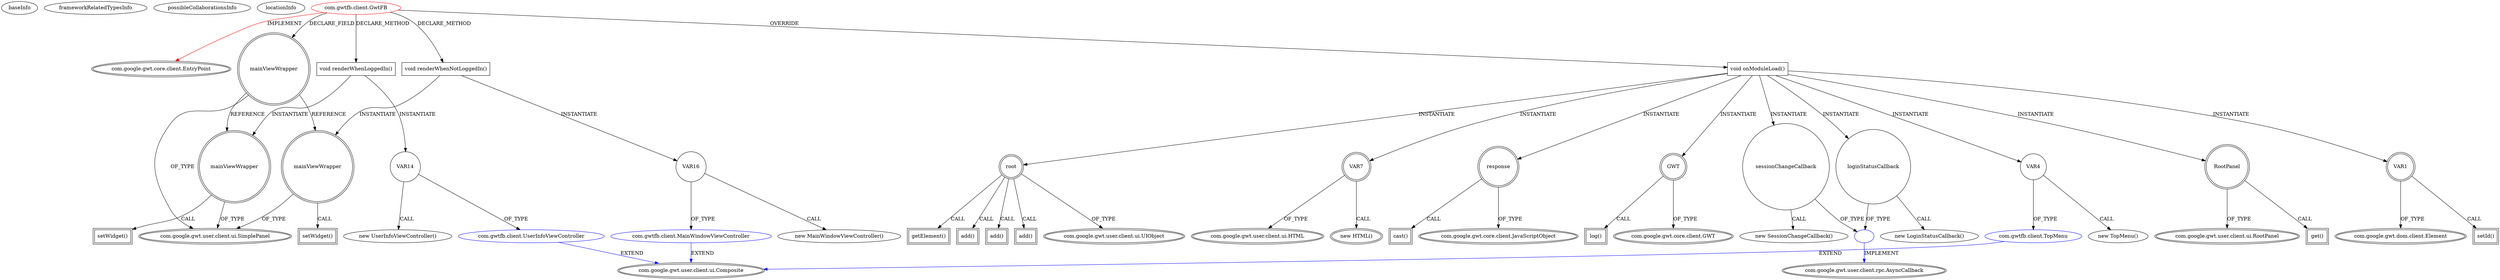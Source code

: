 digraph {
baseInfo[graphId=4134,category="extension_graph",isAnonymous=false,possibleRelation=true]
frameworkRelatedTypesInfo[0="com.google.gwt.core.client.EntryPoint"]
possibleCollaborationsInfo[0="4134~OVERRIDING_METHOD_DECLARATION-INSTANTIATION-~com.google.gwt.core.client.EntryPoint ~com.google.gwt.user.client.ui.Composite ~false~false",1="4134~OVERRIDING_METHOD_DECLARATION-INSTANTIATION-OVERRIDING_METHOD_DECLARATION-INSTANTIATION-~com.google.gwt.core.client.EntryPoint ~com.google.gwt.user.client.rpc.AsyncCallback ~false~false",2="4134~CLIENT_METHOD_DECLARATION-INSTANTIATION-~com.google.gwt.core.client.EntryPoint ~com.google.gwt.user.client.ui.Composite ~false~false"]
locationInfo[projectName="neilsh-gwtfb",filePath="/neilsh-gwtfb/gwtfb-master/GwtFB/src/com/gwtfb/client/GwtFB.java",contextSignature="GwtFB",graphId="4134"]
0[label="com.gwtfb.client.GwtFB",vertexType="ROOT_CLIENT_CLASS_DECLARATION",isFrameworkType=false,color=red]
1[label="com.google.gwt.core.client.EntryPoint",vertexType="FRAMEWORK_INTERFACE_TYPE",isFrameworkType=true,peripheries=2]
2[label="mainViewWrapper",vertexType="FIELD_DECLARATION",isFrameworkType=true,peripheries=2,shape=circle]
3[label="com.google.gwt.user.client.ui.SimplePanel",vertexType="FRAMEWORK_CLASS_TYPE",isFrameworkType=true,peripheries=2]
4[label="void onModuleLoad()",vertexType="OVERRIDING_METHOD_DECLARATION",isFrameworkType=false,shape=box]
5[label="RootPanel",vertexType="VARIABLE_EXPRESION",isFrameworkType=true,peripheries=2,shape=circle]
7[label="com.google.gwt.user.client.ui.RootPanel",vertexType="FRAMEWORK_CLASS_TYPE",isFrameworkType=true,peripheries=2]
6[label="get()",vertexType="INSIDE_CALL",isFrameworkType=true,peripheries=2,shape=box]
8[label="VAR1",vertexType="VARIABLE_EXPRESION",isFrameworkType=true,peripheries=2,shape=circle]
10[label="com.google.gwt.dom.client.Element",vertexType="FRAMEWORK_CLASS_TYPE",isFrameworkType=true,peripheries=2]
9[label="setId()",vertexType="INSIDE_CALL",isFrameworkType=true,peripheries=2,shape=box]
11[label="root",vertexType="VARIABLE_EXPRESION",isFrameworkType=true,peripheries=2,shape=circle]
13[label="com.google.gwt.user.client.ui.UIObject",vertexType="FRAMEWORK_CLASS_TYPE",isFrameworkType=true,peripheries=2]
12[label="getElement()",vertexType="INSIDE_CALL",isFrameworkType=true,peripheries=2,shape=box]
15[label="add()",vertexType="INSIDE_CALL",isFrameworkType=true,peripheries=2,shape=box]
17[label="VAR4",vertexType="VARIABLE_EXPRESION",isFrameworkType=false,shape=circle]
18[label="com.gwtfb.client.TopMenu",vertexType="REFERENCE_CLIENT_CLASS_DECLARATION",isFrameworkType=false,color=blue]
19[label="com.google.gwt.user.client.ui.Composite",vertexType="FRAMEWORK_CLASS_TYPE",isFrameworkType=true,peripheries=2]
16[label="new TopMenu()",vertexType="CONSTRUCTOR_CALL",isFrameworkType=false]
21[label="add()",vertexType="INSIDE_CALL",isFrameworkType=true,peripheries=2,shape=box]
23[label="add()",vertexType="INSIDE_CALL",isFrameworkType=true,peripheries=2,shape=box]
25[label="VAR7",vertexType="VARIABLE_EXPRESION",isFrameworkType=true,peripheries=2,shape=circle]
26[label="com.google.gwt.user.client.ui.HTML",vertexType="FRAMEWORK_CLASS_TYPE",isFrameworkType=true,peripheries=2]
24[label="new HTML()",vertexType="CONSTRUCTOR_CALL",isFrameworkType=true,peripheries=2]
27[label="response",vertexType="VARIABLE_EXPRESION",isFrameworkType=true,peripheries=2,shape=circle]
29[label="com.google.gwt.core.client.JavaScriptObject",vertexType="FRAMEWORK_CLASS_TYPE",isFrameworkType=true,peripheries=2]
28[label="cast()",vertexType="INSIDE_CALL",isFrameworkType=true,peripheries=2,shape=box]
30[label="GWT",vertexType="VARIABLE_EXPRESION",isFrameworkType=true,peripheries=2,shape=circle]
32[label="com.google.gwt.core.client.GWT",vertexType="FRAMEWORK_CLASS_TYPE",isFrameworkType=true,peripheries=2]
31[label="log()",vertexType="INSIDE_CALL",isFrameworkType=true,peripheries=2,shape=box]
34[label="sessionChangeCallback",vertexType="VARIABLE_EXPRESION",isFrameworkType=false,shape=circle]
35[label="",vertexType="REFERENCE_CLIENT_CLASS_DECLARATION",isFrameworkType=false,color=blue]
36[label="com.google.gwt.user.client.rpc.AsyncCallback",vertexType="FRAMEWORK_INTERFACE_TYPE",isFrameworkType=true,peripheries=2]
33[label="new SessionChangeCallback()",vertexType="CONSTRUCTOR_CALL",isFrameworkType=false]
38[label="loginStatusCallback",vertexType="VARIABLE_EXPRESION",isFrameworkType=false,shape=circle]
37[label="new LoginStatusCallback()",vertexType="CONSTRUCTOR_CALL",isFrameworkType=false]
45[label="void renderWhenLoggedIn()",vertexType="CLIENT_METHOD_DECLARATION",isFrameworkType=false,shape=box]
46[label="mainViewWrapper",vertexType="VARIABLE_EXPRESION",isFrameworkType=true,peripheries=2,shape=circle]
47[label="setWidget()",vertexType="INSIDE_CALL",isFrameworkType=true,peripheries=2,shape=box]
50[label="VAR14",vertexType="VARIABLE_EXPRESION",isFrameworkType=false,shape=circle]
51[label="com.gwtfb.client.UserInfoViewController",vertexType="REFERENCE_CLIENT_CLASS_DECLARATION",isFrameworkType=false,color=blue]
49[label="new UserInfoViewController()",vertexType="CONSTRUCTOR_CALL",isFrameworkType=false]
53[label="void renderWhenNotLoggedIn()",vertexType="CLIENT_METHOD_DECLARATION",isFrameworkType=false,shape=box]
54[label="mainViewWrapper",vertexType="VARIABLE_EXPRESION",isFrameworkType=true,peripheries=2,shape=circle]
55[label="setWidget()",vertexType="INSIDE_CALL",isFrameworkType=true,peripheries=2,shape=box]
58[label="VAR16",vertexType="VARIABLE_EXPRESION",isFrameworkType=false,shape=circle]
59[label="com.gwtfb.client.MainWindowViewController",vertexType="REFERENCE_CLIENT_CLASS_DECLARATION",isFrameworkType=false,color=blue]
57[label="new MainWindowViewController()",vertexType="CONSTRUCTOR_CALL",isFrameworkType=false]
0->1[label="IMPLEMENT",color=red]
0->2[label="DECLARE_FIELD"]
2->3[label="OF_TYPE"]
0->4[label="OVERRIDE"]
4->5[label="INSTANTIATE"]
5->7[label="OF_TYPE"]
5->6[label="CALL"]
4->8[label="INSTANTIATE"]
8->10[label="OF_TYPE"]
8->9[label="CALL"]
4->11[label="INSTANTIATE"]
11->13[label="OF_TYPE"]
11->12[label="CALL"]
11->15[label="CALL"]
4->17[label="INSTANTIATE"]
18->19[label="EXTEND",color=blue]
17->18[label="OF_TYPE"]
17->16[label="CALL"]
11->21[label="CALL"]
11->23[label="CALL"]
4->25[label="INSTANTIATE"]
25->26[label="OF_TYPE"]
25->24[label="CALL"]
4->27[label="INSTANTIATE"]
27->29[label="OF_TYPE"]
27->28[label="CALL"]
4->30[label="INSTANTIATE"]
30->32[label="OF_TYPE"]
30->31[label="CALL"]
4->34[label="INSTANTIATE"]
35->36[label="IMPLEMENT",color=blue]
34->35[label="OF_TYPE"]
34->33[label="CALL"]
4->38[label="INSTANTIATE"]
38->35[label="OF_TYPE"]
38->37[label="CALL"]
0->45[label="DECLARE_METHOD"]
45->46[label="INSTANTIATE"]
2->46[label="REFERENCE"]
46->3[label="OF_TYPE"]
46->47[label="CALL"]
45->50[label="INSTANTIATE"]
51->19[label="EXTEND",color=blue]
50->51[label="OF_TYPE"]
50->49[label="CALL"]
0->53[label="DECLARE_METHOD"]
53->54[label="INSTANTIATE"]
2->54[label="REFERENCE"]
54->3[label="OF_TYPE"]
54->55[label="CALL"]
53->58[label="INSTANTIATE"]
59->19[label="EXTEND",color=blue]
58->59[label="OF_TYPE"]
58->57[label="CALL"]
}
